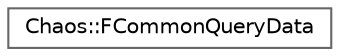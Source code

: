 digraph "Graphical Class Hierarchy"
{
 // INTERACTIVE_SVG=YES
 // LATEX_PDF_SIZE
  bgcolor="transparent";
  edge [fontname=Helvetica,fontsize=10,labelfontname=Helvetica,labelfontsize=10];
  node [fontname=Helvetica,fontsize=10,shape=box,height=0.2,width=0.4];
  rankdir="LR";
  Node0 [id="Node000000",label="Chaos::FCommonQueryData",height=0.2,width=0.4,color="grey40", fillcolor="white", style="filled",URL="$d3/d6f/structChaos_1_1FCommonQueryData.html",tooltip=" "];
}
